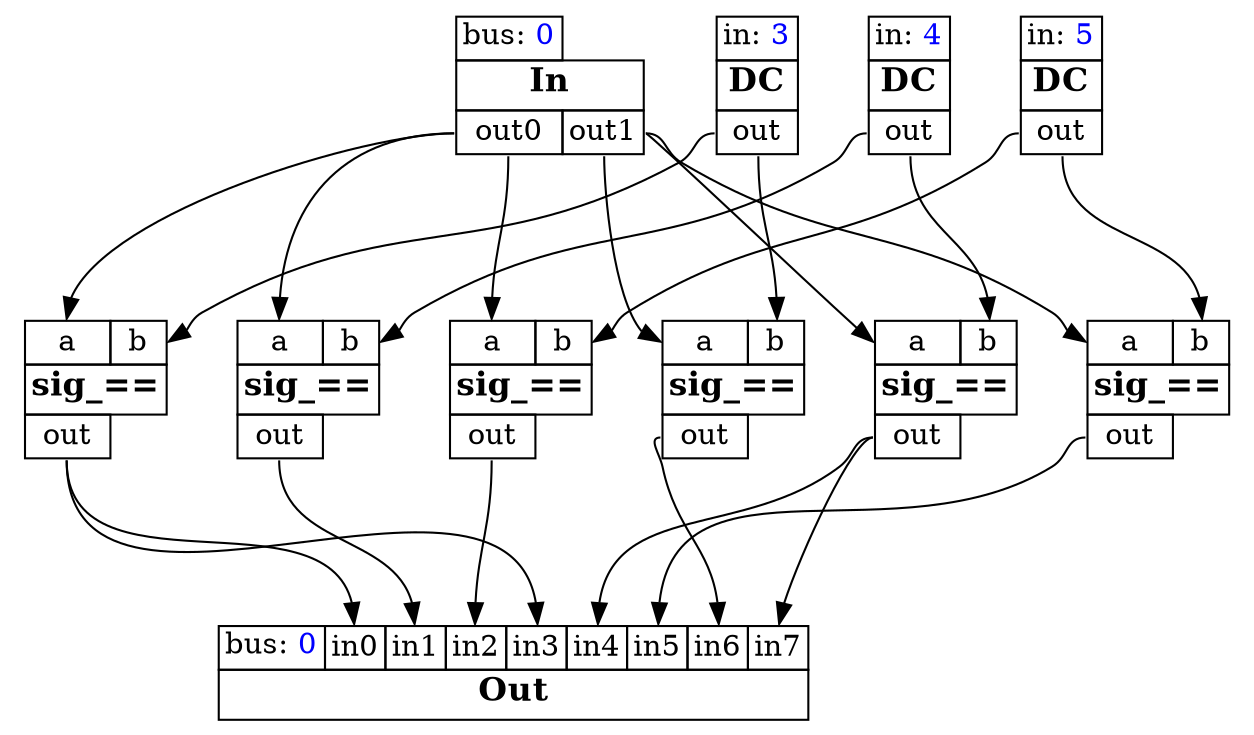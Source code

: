 digraph UGenGraph {
ranksep = 1.0;
  node [shape=plaintext] ugen0 [label=<
      <TABLE BORDER="0" CELLBORDER="1" CELLSPACING="0">
      <TR>
        <TD PORT="in0">bus: <FONT COLOR="blue">0</FONT></TD>
      </TR><TR>
        <TD COLSPAN="2"><FONT POINT-SIZE="16"><B>In</B></FONT></TD>
      </TR><TR>
        <TD PORT="out0">out0</TD>
        <TD PORT="out1">out1</TD>
      </TR>
      </TABLE>
    >];

  node [shape=plaintext] ugen1 [label=<
      <TABLE BORDER="0" CELLBORDER="1" CELLSPACING="0">
      <TR>
        <TD PORT="in0">in: <FONT COLOR="blue">3</FONT></TD>
      </TR><TR>
        <TD COLSPAN="1"><FONT POINT-SIZE="16"><B>DC</B></FONT></TD>
      </TR><TR>
        <TD PORT="out0">out</TD>
      </TR>
      </TABLE>
    >];

  node [shape=plaintext] ugen2 [label=<
      <TABLE BORDER="0" CELLBORDER="1" CELLSPACING="0">
      <TR>
        <TD PORT="in0">a</TD>
        <TD PORT="in1">b</TD>
      </TR><TR>
        <TD COLSPAN="2"><FONT POINT-SIZE="16"><B>sig_==</B></FONT></TD>
      </TR><TR>
        <TD PORT="out0">out</TD>
      </TR>
      </TABLE>
    >];

  node [shape=plaintext] ugen3 [label=<
      <TABLE BORDER="0" CELLBORDER="1" CELLSPACING="0">
      <TR>
        <TD PORT="in0">a</TD>
        <TD PORT="in1">b</TD>
      </TR><TR>
        <TD COLSPAN="2"><FONT POINT-SIZE="16"><B>sig_==</B></FONT></TD>
      </TR><TR>
        <TD PORT="out0">out</TD>
      </TR>
      </TABLE>
    >];

  node [shape=plaintext] ugen4 [label=<
      <TABLE BORDER="0" CELLBORDER="1" CELLSPACING="0">
      <TR>
        <TD PORT="in0">in: <FONT COLOR="blue">4</FONT></TD>
      </TR><TR>
        <TD COLSPAN="1"><FONT POINT-SIZE="16"><B>DC</B></FONT></TD>
      </TR><TR>
        <TD PORT="out0">out</TD>
      </TR>
      </TABLE>
    >];

  node [shape=plaintext] ugen5 [label=<
      <TABLE BORDER="0" CELLBORDER="1" CELLSPACING="0">
      <TR>
        <TD PORT="in0">a</TD>
        <TD PORT="in1">b</TD>
      </TR><TR>
        <TD COLSPAN="2"><FONT POINT-SIZE="16"><B>sig_==</B></FONT></TD>
      </TR><TR>
        <TD PORT="out0">out</TD>
      </TR>
      </TABLE>
    >];

  node [shape=plaintext] ugen6 [label=<
      <TABLE BORDER="0" CELLBORDER="1" CELLSPACING="0">
      <TR>
        <TD PORT="in0">a</TD>
        <TD PORT="in1">b</TD>
      </TR><TR>
        <TD COLSPAN="2"><FONT POINT-SIZE="16"><B>sig_==</B></FONT></TD>
      </TR><TR>
        <TD PORT="out0">out</TD>
      </TR>
      </TABLE>
    >];

  node [shape=plaintext] ugen7 [label=<
      <TABLE BORDER="0" CELLBORDER="1" CELLSPACING="0">
      <TR>
        <TD PORT="in0">in: <FONT COLOR="blue">5</FONT></TD>
      </TR><TR>
        <TD COLSPAN="1"><FONT POINT-SIZE="16"><B>DC</B></FONT></TD>
      </TR><TR>
        <TD PORT="out0">out</TD>
      </TR>
      </TABLE>
    >];

  node [shape=plaintext] ugen8 [label=<
      <TABLE BORDER="0" CELLBORDER="1" CELLSPACING="0">
      <TR>
        <TD PORT="in0">a</TD>
        <TD PORT="in1">b</TD>
      </TR><TR>
        <TD COLSPAN="2"><FONT POINT-SIZE="16"><B>sig_==</B></FONT></TD>
      </TR><TR>
        <TD PORT="out0">out</TD>
      </TR>
      </TABLE>
    >];

  node [shape=plaintext] ugen9 [label=<
      <TABLE BORDER="0" CELLBORDER="1" CELLSPACING="0">
      <TR>
        <TD PORT="in0">a</TD>
        <TD PORT="in1">b</TD>
      </TR><TR>
        <TD COLSPAN="2"><FONT POINT-SIZE="16"><B>sig_==</B></FONT></TD>
      </TR><TR>
        <TD PORT="out0">out</TD>
      </TR>
      </TABLE>
    >];

  node [shape=plaintext] ugen10 [label=<
      <TABLE BORDER="0" CELLBORDER="1" CELLSPACING="0">
      <TR>
        <TD PORT="in0">bus: <FONT COLOR="blue">0</FONT></TD>
        <TD PORT="in1">in0</TD>
        <TD PORT="in2">in1</TD>
        <TD PORT="in3">in2</TD>
        <TD PORT="in4">in3</TD>
        <TD PORT="in5">in4</TD>
        <TD PORT="in6">in5</TD>
        <TD PORT="in7">in6</TD>
        <TD PORT="in8">in7</TD>
      </TR><TR>
        <TD COLSPAN="9"><FONT POINT-SIZE="16"><B>Out</B></FONT></TD>
      </TR>
      </TABLE>
    >];

{rank = same; ugen0->ugen1->ugen4->ugen7 [color=white]; }

  ugen0:out0 -> ugen2:in0;
  ugen0:out0 -> ugen5:in0;
  ugen0:out0 -> ugen8:in0;
  ugen0:out1 -> ugen3:in0;
  ugen0:out1 -> ugen6:in0;
  ugen0:out1 -> ugen9:in0;
  ugen1:out0 -> ugen2:in1;
  ugen1:out0 -> ugen3:in1;
  ugen2:out0 -> ugen10:in1;
  ugen2:out0 -> ugen10:in4;
  ugen3:out0 -> ugen10:in7;
  ugen4:out0 -> ugen5:in1;
  ugen4:out0 -> ugen6:in1;
  ugen5:out0 -> ugen10:in2;
  ugen6:out0 -> ugen10:in5;
  ugen6:out0 -> ugen10:in8;
  ugen7:out0 -> ugen8:in1;
  ugen7:out0 -> ugen9:in1;
  ugen8:out0 -> ugen10:in3;
  ugen9:out0 -> ugen10:in6;
}
